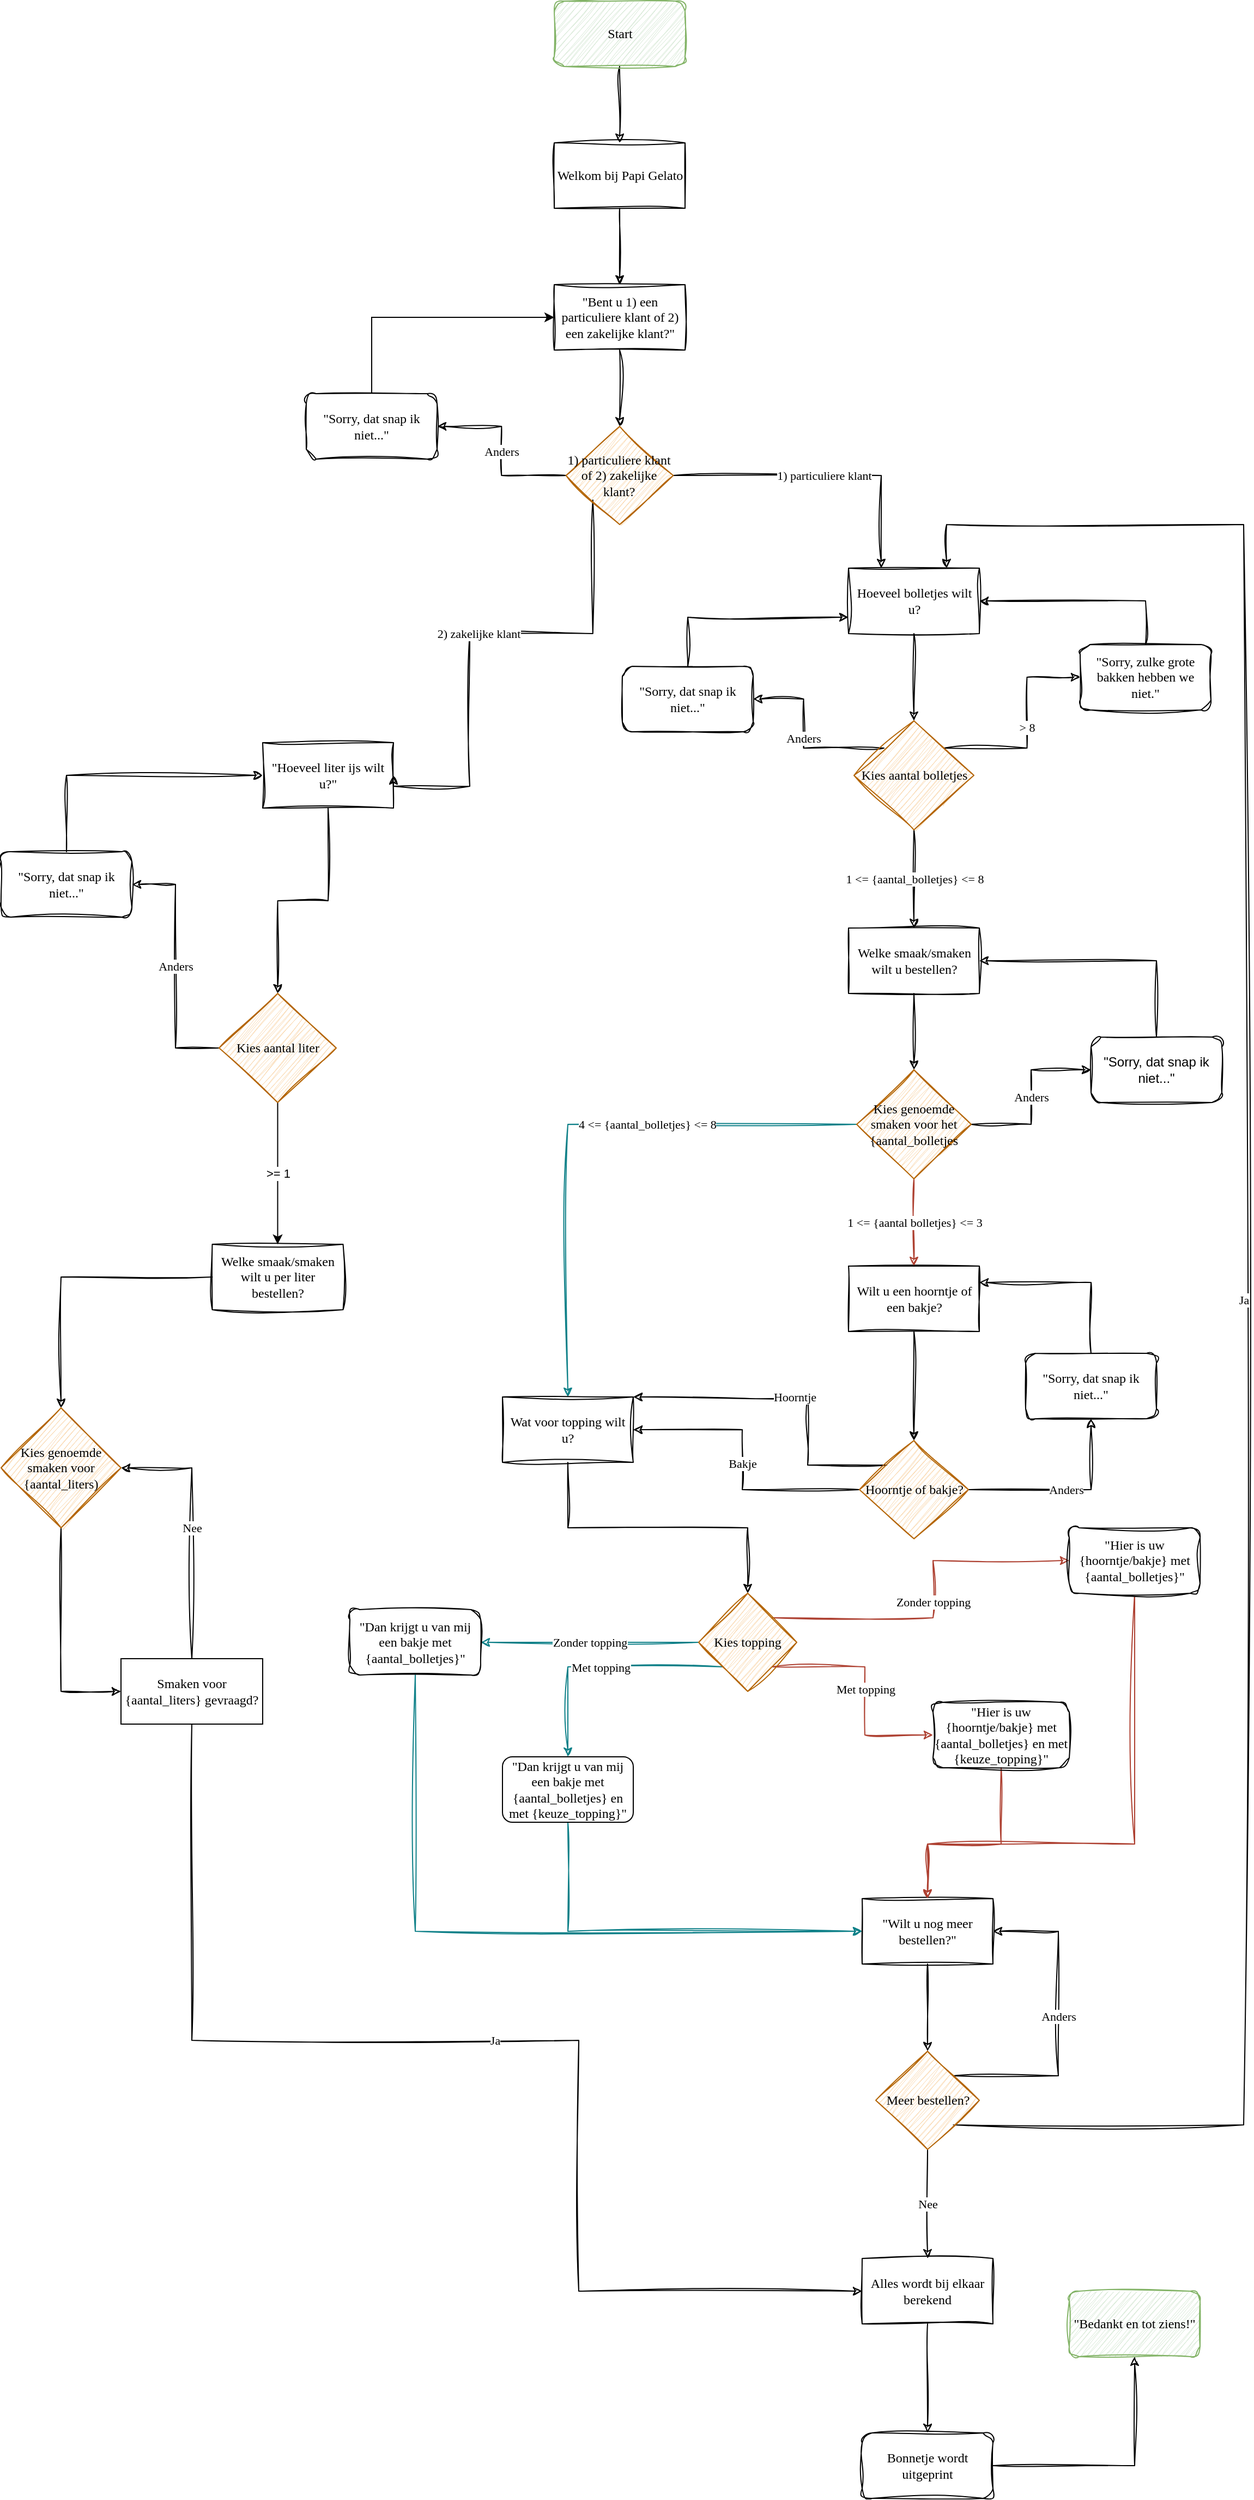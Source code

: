 <mxfile version="26.0.3">
  <diagram name="Pagina-1" id="o8SB5Iup6SPwX9aD0dav">
    <mxGraphModel dx="1737" dy="942" grid="1" gridSize="10" guides="1" tooltips="1" connect="1" arrows="1" fold="1" page="1" pageScale="1" pageWidth="1920" pageHeight="1200" math="0" shadow="0">
      <root>
        <mxCell id="0" />
        <mxCell id="1" parent="0" />
        <mxCell id="pbiHoTIueWZ6qJaHBMEw-3" style="edgeStyle=orthogonalEdgeStyle;rounded=0;orthogonalLoop=1;jettySize=auto;html=1;exitX=0.5;exitY=1;exitDx=0;exitDy=0;entryX=0.5;entryY=0;entryDx=0;entryDy=0;sketch=1;curveFitting=1;jiggle=2;" parent="1" source="pbiHoTIueWZ6qJaHBMEw-1" target="pbiHoTIueWZ6qJaHBMEw-2" edge="1">
          <mxGeometry relative="1" as="geometry" />
        </mxCell>
        <mxCell id="pbiHoTIueWZ6qJaHBMEw-1" value="Start" style="rounded=1;whiteSpace=wrap;html=1;fillColor=#d5e8d4;strokeColor=#82b366;sketch=1;curveFitting=1;jiggle=2;fontFamily=Comic Sans MS;" parent="1" vertex="1">
          <mxGeometry x="927.5" y="10" width="120" height="60" as="geometry" />
        </mxCell>
        <mxCell id="YNcxOrF_8U5oqBo-CMZo-2" style="edgeStyle=orthogonalEdgeStyle;rounded=0;orthogonalLoop=1;jettySize=auto;html=1;exitX=0.5;exitY=1;exitDx=0;exitDy=0;entryX=0.5;entryY=0;entryDx=0;entryDy=0;sketch=1;curveFitting=1;jiggle=2;" edge="1" parent="1" source="pbiHoTIueWZ6qJaHBMEw-2" target="YNcxOrF_8U5oqBo-CMZo-1">
          <mxGeometry relative="1" as="geometry" />
        </mxCell>
        <mxCell id="pbiHoTIueWZ6qJaHBMEw-2" value="Welkom bij Papi Gelato" style="rounded=0;whiteSpace=wrap;html=1;fillColor=none;sketch=1;curveFitting=1;jiggle=2;fontFamily=Comic Sans MS;" parent="1" vertex="1">
          <mxGeometry x="927.5" y="140" width="120" height="60" as="geometry" />
        </mxCell>
        <mxCell id="pbiHoTIueWZ6qJaHBMEw-7" style="edgeStyle=orthogonalEdgeStyle;rounded=0;orthogonalLoop=1;jettySize=auto;html=1;exitX=0.5;exitY=1;exitDx=0;exitDy=0;entryX=0.5;entryY=0;entryDx=0;entryDy=0;sketch=1;curveFitting=1;jiggle=2;" parent="1" source="pbiHoTIueWZ6qJaHBMEw-4" target="pbiHoTIueWZ6qJaHBMEw-6" edge="1">
          <mxGeometry relative="1" as="geometry" />
        </mxCell>
        <mxCell id="pbiHoTIueWZ6qJaHBMEw-4" value="Hoeveel bolletjes wilt u?" style="rounded=0;whiteSpace=wrap;html=1;fillColor=none;sketch=1;curveFitting=1;jiggle=2;fontFamily=Comic Sans MS;" parent="1" vertex="1">
          <mxGeometry x="1197.5" y="530" width="120" height="60" as="geometry" />
        </mxCell>
        <mxCell id="pbiHoTIueWZ6qJaHBMEw-16" value="&amp;gt; 8" style="edgeStyle=orthogonalEdgeStyle;rounded=0;orthogonalLoop=1;jettySize=auto;html=1;exitX=1;exitY=0;exitDx=0;exitDy=0;entryX=0;entryY=0.5;entryDx=0;entryDy=0;sketch=1;curveFitting=1;jiggle=2;fontFamily=Comic Sans MS;" parent="1" source="pbiHoTIueWZ6qJaHBMEw-6" target="pbiHoTIueWZ6qJaHBMEw-15" edge="1">
          <mxGeometry relative="1" as="geometry" />
        </mxCell>
        <mxCell id="pbiHoTIueWZ6qJaHBMEw-37" value="Anders" style="edgeStyle=orthogonalEdgeStyle;rounded=0;orthogonalLoop=1;jettySize=auto;html=1;exitX=0;exitY=0;exitDx=0;exitDy=0;entryX=1;entryY=0.5;entryDx=0;entryDy=0;fontFamily=Comic Sans MS;sketch=1;curveFitting=1;jiggle=2;" parent="1" source="pbiHoTIueWZ6qJaHBMEw-6" target="pbiHoTIueWZ6qJaHBMEw-21" edge="1">
          <mxGeometry relative="1" as="geometry" />
        </mxCell>
        <mxCell id="n4ZlQVNkim9csWAo9_Kt-2" value="1 &amp;lt;= {aantal_bolletjes} &amp;lt;= 8" style="edgeStyle=orthogonalEdgeStyle;rounded=0;orthogonalLoop=1;jettySize=auto;html=1;exitX=0.5;exitY=1;exitDx=0;exitDy=0;entryX=0.5;entryY=0;entryDx=0;entryDy=0;fillColor=none;sketch=1;curveFitting=1;jiggle=2;fontFamily=Comic Sans MS;" parent="1" source="pbiHoTIueWZ6qJaHBMEw-6" target="n4ZlQVNkim9csWAo9_Kt-1" edge="1">
          <mxGeometry relative="1" as="geometry" />
        </mxCell>
        <mxCell id="pbiHoTIueWZ6qJaHBMEw-6" value="Kies aantal bolletjes" style="rhombus;whiteSpace=wrap;html=1;fillColor=#fad7ac;sketch=1;curveFitting=1;jiggle=2;strokeColor=#b46504;fontFamily=Comic Sans MS;" parent="1" vertex="1">
          <mxGeometry x="1202.5" y="670" width="110" height="100" as="geometry" />
        </mxCell>
        <mxCell id="pbiHoTIueWZ6qJaHBMEw-11" style="edgeStyle=orthogonalEdgeStyle;rounded=0;orthogonalLoop=1;jettySize=auto;html=1;exitX=0.5;exitY=1;exitDx=0;exitDy=0;entryX=0.5;entryY=0;entryDx=0;entryDy=0;sketch=1;curveFitting=1;jiggle=2;" parent="1" source="pbiHoTIueWZ6qJaHBMEw-8" target="pbiHoTIueWZ6qJaHBMEw-10" edge="1">
          <mxGeometry relative="1" as="geometry" />
        </mxCell>
        <mxCell id="pbiHoTIueWZ6qJaHBMEw-8" value="Wilt u een hoorntje of een bakje?" style="rounded=0;whiteSpace=wrap;html=1;fillColor=none;sketch=1;curveFitting=1;jiggle=2;fontFamily=Comic Sans MS;" parent="1" vertex="1">
          <mxGeometry x="1197.5" y="1170" width="120" height="60" as="geometry" />
        </mxCell>
        <mxCell id="IxNQ4lG9iQUJPRrJ8nFc-10" value="Anders" style="edgeStyle=orthogonalEdgeStyle;rounded=0;orthogonalLoop=1;jettySize=auto;html=1;exitX=1;exitY=0.5;exitDx=0;exitDy=0;entryX=0.5;entryY=1;entryDx=0;entryDy=0;fontFamily=Comic Sans MS;sketch=1;curveFitting=1;jiggle=2;" parent="1" source="pbiHoTIueWZ6qJaHBMEw-10" target="pbiHoTIueWZ6qJaHBMEw-31" edge="1">
          <mxGeometry relative="1" as="geometry" />
        </mxCell>
        <mxCell id="IxNQ4lG9iQUJPRrJ8nFc-19" value="Hoorntje" style="edgeStyle=orthogonalEdgeStyle;rounded=0;orthogonalLoop=1;jettySize=auto;html=1;exitX=0;exitY=0;exitDx=0;exitDy=0;entryX=1;entryY=0;entryDx=0;entryDy=0;fontFamily=Comic Sans MS;sketch=1;curveFitting=1;jiggle=2;" parent="1" source="pbiHoTIueWZ6qJaHBMEw-10" target="IxNQ4lG9iQUJPRrJ8nFc-1" edge="1">
          <mxGeometry relative="1" as="geometry">
            <Array as="points">
              <mxPoint x="1160" y="1353" />
              <mxPoint x="1160" y="1290" />
            </Array>
          </mxGeometry>
        </mxCell>
        <mxCell id="IxNQ4lG9iQUJPRrJ8nFc-21" value="Bakje" style="edgeStyle=orthogonalEdgeStyle;rounded=0;orthogonalLoop=1;jettySize=auto;html=1;exitX=0;exitY=0.5;exitDx=0;exitDy=0;entryX=1;entryY=0.5;entryDx=0;entryDy=0;fontFamily=Comic Sans MS;sketch=1;curveFitting=1;jiggle=2;" parent="1" source="pbiHoTIueWZ6qJaHBMEw-10" target="IxNQ4lG9iQUJPRrJ8nFc-1" edge="1">
          <mxGeometry relative="1" as="geometry">
            <Array as="points">
              <mxPoint x="1100" y="1375" />
              <mxPoint x="1100" y="1320" />
            </Array>
          </mxGeometry>
        </mxCell>
        <mxCell id="pbiHoTIueWZ6qJaHBMEw-10" value="Hoorntje of bakje?" style="rhombus;whiteSpace=wrap;html=1;fillColor=#fad7ac;sketch=1;curveFitting=1;jiggle=2;fontFamily=Comic Sans MS;strokeColor=#b46504;" parent="1" vertex="1">
          <mxGeometry x="1207.5" y="1330" width="100" height="90" as="geometry" />
        </mxCell>
        <mxCell id="pbiHoTIueWZ6qJaHBMEw-18" style="edgeStyle=orthogonalEdgeStyle;rounded=0;orthogonalLoop=1;jettySize=auto;html=1;exitX=0.5;exitY=0;exitDx=0;exitDy=0;entryX=1;entryY=0.5;entryDx=0;entryDy=0;sketch=1;curveFitting=1;jiggle=2;" parent="1" source="pbiHoTIueWZ6qJaHBMEw-15" target="pbiHoTIueWZ6qJaHBMEw-4" edge="1">
          <mxGeometry relative="1" as="geometry" />
        </mxCell>
        <mxCell id="pbiHoTIueWZ6qJaHBMEw-15" value="&quot;Sorry, zulke grote bakken hebben we niet.&quot;" style="rounded=1;whiteSpace=wrap;html=1;fillColor=none;sketch=1;curveFitting=1;jiggle=2;fontFamily=Comic Sans MS;" parent="1" vertex="1">
          <mxGeometry x="1410" y="600" width="120" height="60" as="geometry" />
        </mxCell>
        <mxCell id="pbiHoTIueWZ6qJaHBMEw-36" style="edgeStyle=orthogonalEdgeStyle;rounded=0;orthogonalLoop=1;jettySize=auto;html=1;exitX=0.5;exitY=0;exitDx=0;exitDy=0;entryX=0;entryY=0.75;entryDx=0;entryDy=0;sketch=1;curveFitting=1;jiggle=2;" parent="1" source="pbiHoTIueWZ6qJaHBMEw-21" target="pbiHoTIueWZ6qJaHBMEw-4" edge="1">
          <mxGeometry relative="1" as="geometry" />
        </mxCell>
        <mxCell id="pbiHoTIueWZ6qJaHBMEw-21" value="&quot;Sorry, dat snap ik niet...&quot;" style="rounded=1;whiteSpace=wrap;html=1;fontFamily=Comic Sans MS;fillColor=none;sketch=1;curveFitting=1;jiggle=2;" parent="1" vertex="1">
          <mxGeometry x="990" y="620" width="120" height="60" as="geometry" />
        </mxCell>
        <mxCell id="IxNQ4lG9iQUJPRrJ8nFc-36" style="edgeStyle=orthogonalEdgeStyle;rounded=0;orthogonalLoop=1;jettySize=auto;html=1;exitX=0.5;exitY=1;exitDx=0;exitDy=0;entryX=0.5;entryY=0;entryDx=0;entryDy=0;fillColor=#fad9d5;strokeColor=#ae4132;sketch=1;curveFitting=1;jiggle=2;" parent="1" source="pbiHoTIueWZ6qJaHBMEw-24" target="pbiHoTIueWZ6qJaHBMEw-48" edge="1">
          <mxGeometry relative="1" as="geometry">
            <Array as="points">
              <mxPoint x="1338" y="1700" />
              <mxPoint x="1270" y="1700" />
            </Array>
          </mxGeometry>
        </mxCell>
        <mxCell id="pbiHoTIueWZ6qJaHBMEw-24" value="&quot;Hier is uw {hoorntje/bakje} met {aantal_bolletjes} en met {keuze_topping}&quot;" style="rounded=1;whiteSpace=wrap;html=1;fillColor=none;sketch=1;curveFitting=1;jiggle=2;fontFamily=Comic Sans MS;" parent="1" vertex="1">
          <mxGeometry x="1275" y="1570" width="125" height="60" as="geometry" />
        </mxCell>
        <mxCell id="IxNQ4lG9iQUJPRrJ8nFc-39" style="edgeStyle=orthogonalEdgeStyle;rounded=0;orthogonalLoop=1;jettySize=auto;html=1;exitX=0.5;exitY=0;exitDx=0;exitDy=0;entryX=1;entryY=0.25;entryDx=0;entryDy=0;sketch=1;curveFitting=1;jiggle=2;" parent="1" source="pbiHoTIueWZ6qJaHBMEw-31" target="pbiHoTIueWZ6qJaHBMEw-8" edge="1">
          <mxGeometry relative="1" as="geometry" />
        </mxCell>
        <mxCell id="pbiHoTIueWZ6qJaHBMEw-31" value="&quot;Sorry, dat snap ik niet...&quot;" style="rounded=1;whiteSpace=wrap;html=1;fillColor=none;sketch=1;curveFitting=1;jiggle=2;fontFamily=Comic Sans MS;" parent="1" vertex="1">
          <mxGeometry x="1360" y="1250" width="120" height="60" as="geometry" />
        </mxCell>
        <mxCell id="pbiHoTIueWZ6qJaHBMEw-55" value="Anders" style="edgeStyle=orthogonalEdgeStyle;rounded=0;orthogonalLoop=1;jettySize=auto;html=1;exitX=1;exitY=0;exitDx=0;exitDy=0;entryX=1;entryY=0.5;entryDx=0;entryDy=0;sketch=1;curveFitting=1;jiggle=2;fontFamily=Comic Sans MS;" parent="1" source="pbiHoTIueWZ6qJaHBMEw-34" target="pbiHoTIueWZ6qJaHBMEw-48" edge="1">
          <mxGeometry x="0.035" relative="1" as="geometry">
            <Array as="points">
              <mxPoint x="1390" y="1913" />
              <mxPoint x="1390" y="1780" />
            </Array>
            <mxPoint y="-1" as="offset" />
          </mxGeometry>
        </mxCell>
        <mxCell id="aiyrUGEM9KCyfMPsP08Q-3" value="Nee" style="edgeStyle=orthogonalEdgeStyle;rounded=0;orthogonalLoop=1;jettySize=auto;html=1;exitX=0.5;exitY=1;exitDx=0;exitDy=0;entryX=0.5;entryY=0;entryDx=0;entryDy=0;sketch=1;curveFitting=1;jiggle=2;fontFamily=Comic Sans MS;" parent="1" source="pbiHoTIueWZ6qJaHBMEw-34" target="aiyrUGEM9KCyfMPsP08Q-1" edge="1">
          <mxGeometry x="-0.012" relative="1" as="geometry">
            <mxPoint as="offset" />
          </mxGeometry>
        </mxCell>
        <mxCell id="IxNQ4lG9iQUJPRrJ8nFc-45" value="Ja" style="edgeStyle=orthogonalEdgeStyle;rounded=0;orthogonalLoop=1;jettySize=auto;html=1;exitX=1;exitY=1;exitDx=0;exitDy=0;entryX=0.75;entryY=0;entryDx=0;entryDy=0;sketch=1;curveFitting=1;jiggle=2;fontFamily=Comic Sans MS;" parent="1" source="pbiHoTIueWZ6qJaHBMEw-34" target="pbiHoTIueWZ6qJaHBMEw-4" edge="1">
          <mxGeometry relative="1" as="geometry">
            <Array as="points">
              <mxPoint x="1560" y="1958" />
              <mxPoint x="1560" y="490" />
              <mxPoint x="1288" y="490" />
            </Array>
          </mxGeometry>
        </mxCell>
        <mxCell id="pbiHoTIueWZ6qJaHBMEw-34" value="Meer bestellen?" style="rhombus;whiteSpace=wrap;html=1;fontFamily=Comic Sans MS;fillColor=#fad7ac;strokeColor=#b46504;shadow=0;rounded=0;sketch=1;curveFitting=1;jiggle=2;" parent="1" vertex="1">
          <mxGeometry x="1222.5" y="1890" width="95" height="90" as="geometry" />
        </mxCell>
        <mxCell id="pbiHoTIueWZ6qJaHBMEw-39" value="&quot;Bedankt en tot ziens!&quot;" style="rounded=1;whiteSpace=wrap;html=1;fillColor=#d5e8d4;fontFamily=Comic Sans MS;strokeColor=#82b366;sketch=1;curveFitting=1;jiggle=2;" parent="1" vertex="1">
          <mxGeometry x="1400" y="2110" width="120" height="60" as="geometry" />
        </mxCell>
        <mxCell id="pbiHoTIueWZ6qJaHBMEw-51" style="edgeStyle=orthogonalEdgeStyle;rounded=0;orthogonalLoop=1;jettySize=auto;html=1;exitX=0.5;exitY=1;exitDx=0;exitDy=0;entryX=0.5;entryY=0;entryDx=0;entryDy=0;sketch=1;curveFitting=1;jiggle=2;" parent="1" source="pbiHoTIueWZ6qJaHBMEw-48" target="pbiHoTIueWZ6qJaHBMEw-34" edge="1">
          <mxGeometry relative="1" as="geometry" />
        </mxCell>
        <mxCell id="pbiHoTIueWZ6qJaHBMEw-48" value="&quot;Wilt u nog meer bestellen?&quot;" style="rounded=0;whiteSpace=wrap;html=1;fontFamily=Comic Sans MS;fillColor=none;sketch=1;curveFitting=1;jiggle=2;" parent="1" vertex="1">
          <mxGeometry x="1210" y="1750" width="120" height="60" as="geometry" />
        </mxCell>
        <mxCell id="aiyrUGEM9KCyfMPsP08Q-4" style="edgeStyle=orthogonalEdgeStyle;rounded=0;orthogonalLoop=1;jettySize=auto;html=1;exitX=0.5;exitY=1;exitDx=0;exitDy=0;entryX=0.5;entryY=0;entryDx=0;entryDy=0;sketch=1;curveFitting=1;jiggle=2;" parent="1" source="aiyrUGEM9KCyfMPsP08Q-1" target="aiyrUGEM9KCyfMPsP08Q-2" edge="1">
          <mxGeometry relative="1" as="geometry" />
        </mxCell>
        <mxCell id="aiyrUGEM9KCyfMPsP08Q-1" value="Alles wordt bij elkaar berekend" style="rounded=0;whiteSpace=wrap;html=1;fillColor=none;sketch=1;curveFitting=1;jiggle=2;fontFamily=Comic Sans MS;" parent="1" vertex="1">
          <mxGeometry x="1210" y="2080" width="120" height="60" as="geometry" />
        </mxCell>
        <mxCell id="aiyrUGEM9KCyfMPsP08Q-5" style="edgeStyle=orthogonalEdgeStyle;rounded=0;orthogonalLoop=1;jettySize=auto;html=1;exitX=1;exitY=0.5;exitDx=0;exitDy=0;entryX=0.5;entryY=1;entryDx=0;entryDy=0;sketch=1;curveFitting=1;jiggle=2;" parent="1" source="aiyrUGEM9KCyfMPsP08Q-2" target="pbiHoTIueWZ6qJaHBMEw-39" edge="1">
          <mxGeometry relative="1" as="geometry" />
        </mxCell>
        <mxCell id="aiyrUGEM9KCyfMPsP08Q-2" value="Bonnetje wordt uitgeprint" style="rounded=1;whiteSpace=wrap;html=1;fillColor=none;sketch=1;curveFitting=1;jiggle=2;fontFamily=Comic Sans MS;" parent="1" vertex="1">
          <mxGeometry x="1210" y="2240" width="120" height="60" as="geometry" />
        </mxCell>
        <mxCell id="n4ZlQVNkim9csWAo9_Kt-5" style="edgeStyle=orthogonalEdgeStyle;rounded=0;orthogonalLoop=1;jettySize=auto;html=1;exitX=0.5;exitY=1;exitDx=0;exitDy=0;entryX=0.5;entryY=0;entryDx=0;entryDy=0;fillColor=none;sketch=1;curveFitting=1;jiggle=2;" parent="1" source="n4ZlQVNkim9csWAo9_Kt-1" target="n4ZlQVNkim9csWAo9_Kt-4" edge="1">
          <mxGeometry relative="1" as="geometry" />
        </mxCell>
        <mxCell id="n4ZlQVNkim9csWAo9_Kt-1" value="Welke smaak/smaken wilt u bestellen?" style="rounded=0;whiteSpace=wrap;html=1;fillColor=none;sketch=1;curveFitting=1;jiggle=2;fontFamily=Comic Sans MS;" parent="1" vertex="1">
          <mxGeometry x="1197.5" y="860" width="120" height="60" as="geometry" />
        </mxCell>
        <mxCell id="n4ZlQVNkim9csWAo9_Kt-7" value="1 &amp;lt;= {aantal bolletjes} &amp;lt;= 3" style="edgeStyle=orthogonalEdgeStyle;rounded=0;orthogonalLoop=1;jettySize=auto;html=1;exitX=0.5;exitY=1;exitDx=0;exitDy=0;entryX=0.5;entryY=0;entryDx=0;entryDy=0;fillColor=#fad9d5;strokeColor=#ae4132;align=center;fontFamily=Comic Sans MS;sketch=1;curveFitting=1;jiggle=2;" parent="1" source="n4ZlQVNkim9csWAo9_Kt-4" target="pbiHoTIueWZ6qJaHBMEw-8" edge="1">
          <mxGeometry relative="1" as="geometry" />
        </mxCell>
        <mxCell id="n4ZlQVNkim9csWAo9_Kt-10" value="Anders" style="edgeStyle=orthogonalEdgeStyle;rounded=0;orthogonalLoop=1;jettySize=auto;html=1;exitX=1;exitY=0.5;exitDx=0;exitDy=0;fontFamily=Comic Sans MS;sketch=1;curveFitting=1;jiggle=2;" parent="1" source="n4ZlQVNkim9csWAo9_Kt-4" target="n4ZlQVNkim9csWAo9_Kt-8" edge="1">
          <mxGeometry relative="1" as="geometry" />
        </mxCell>
        <mxCell id="IxNQ4lG9iQUJPRrJ8nFc-16" value="4 &amp;lt;= {aantal_bolletjes} &amp;lt;= 8" style="edgeStyle=orthogonalEdgeStyle;rounded=0;orthogonalLoop=1;jettySize=auto;html=1;exitX=0;exitY=0.5;exitDx=0;exitDy=0;entryX=0.5;entryY=0;entryDx=0;entryDy=0;fillColor=#b0e3e6;strokeColor=#0e8088;fontFamily=Comic Sans MS;sketch=1;curveFitting=1;jiggle=2;align=left;" parent="1" source="n4ZlQVNkim9csWAo9_Kt-4" target="IxNQ4lG9iQUJPRrJ8nFc-1" edge="1">
          <mxGeometry relative="1" as="geometry" />
        </mxCell>
        <mxCell id="n4ZlQVNkim9csWAo9_Kt-4" value="Kies genoemde smaken voor het {aantal_bolletjes" style="rhombus;whiteSpace=wrap;html=1;fillColor=#fad7ac;strokeColor=#b46504;sketch=1;curveFitting=1;jiggle=2;fontFamily=Comic Sans MS;" parent="1" vertex="1">
          <mxGeometry x="1205" y="990" width="105" height="100" as="geometry" />
        </mxCell>
        <mxCell id="n4ZlQVNkim9csWAo9_Kt-11" style="edgeStyle=orthogonalEdgeStyle;rounded=0;orthogonalLoop=1;jettySize=auto;html=1;exitX=0.5;exitY=0;exitDx=0;exitDy=0;entryX=1;entryY=0.5;entryDx=0;entryDy=0;sketch=1;curveFitting=1;jiggle=2;" parent="1" source="n4ZlQVNkim9csWAo9_Kt-8" target="n4ZlQVNkim9csWAo9_Kt-1" edge="1">
          <mxGeometry relative="1" as="geometry" />
        </mxCell>
        <mxCell id="n4ZlQVNkim9csWAo9_Kt-8" value="&quot;Sorry, dat snap ik niet...&quot;" style="rounded=1;whiteSpace=wrap;html=1;fillColor=none;sketch=1;curveFitting=1;jiggle=2;" parent="1" vertex="1">
          <mxGeometry x="1420" y="960" width="120" height="60" as="geometry" />
        </mxCell>
        <mxCell id="IxNQ4lG9iQUJPRrJ8nFc-27" style="edgeStyle=orthogonalEdgeStyle;rounded=0;orthogonalLoop=1;jettySize=auto;html=1;exitX=0.5;exitY=1;exitDx=0;exitDy=0;sketch=1;curveFitting=1;jiggle=2;" parent="1" source="IxNQ4lG9iQUJPRrJ8nFc-1" target="IxNQ4lG9iQUJPRrJ8nFc-14" edge="1">
          <mxGeometry relative="1" as="geometry" />
        </mxCell>
        <mxCell id="IxNQ4lG9iQUJPRrJ8nFc-1" value="Wat voor topping wilt u?" style="rounded=0;whiteSpace=wrap;html=1;fillColor=none;sketch=1;curveFitting=1;jiggle=2;fontFamily=Comic Sans MS;" parent="1" vertex="1">
          <mxGeometry x="880" y="1290" width="120" height="60" as="geometry" />
        </mxCell>
        <mxCell id="IxNQ4lG9iQUJPRrJ8nFc-26" value="Zonder topping" style="edgeStyle=orthogonalEdgeStyle;rounded=0;orthogonalLoop=1;jettySize=auto;html=1;exitX=0;exitY=0.5;exitDx=0;exitDy=0;entryX=1;entryY=0.5;entryDx=0;entryDy=0;fillColor=#b0e3e6;strokeColor=#0e8088;fontFamily=Comic Sans MS;sketch=1;curveFitting=1;jiggle=2;" parent="1" source="IxNQ4lG9iQUJPRrJ8nFc-14" target="IxNQ4lG9iQUJPRrJ8nFc-23" edge="1">
          <mxGeometry relative="1" as="geometry" />
        </mxCell>
        <mxCell id="IxNQ4lG9iQUJPRrJ8nFc-30" value="Met topping" style="edgeStyle=orthogonalEdgeStyle;rounded=0;orthogonalLoop=1;jettySize=auto;html=1;exitX=0;exitY=1;exitDx=0;exitDy=0;entryX=0.5;entryY=0;entryDx=0;entryDy=0;fillColor=#b0e3e6;strokeColor=#0e8088;fontFamily=Comic Sans MS;sketch=1;curveFitting=1;jiggle=2;" parent="1" source="IxNQ4lG9iQUJPRrJ8nFc-14" target="IxNQ4lG9iQUJPRrJ8nFc-28" edge="1">
          <mxGeometry relative="1" as="geometry">
            <Array as="points">
              <mxPoint x="940" y="1537" />
            </Array>
          </mxGeometry>
        </mxCell>
        <mxCell id="IxNQ4lG9iQUJPRrJ8nFc-33" value="Zonder topping" style="edgeStyle=orthogonalEdgeStyle;rounded=0;orthogonalLoop=1;jettySize=auto;html=1;exitX=1;exitY=0;exitDx=0;exitDy=0;entryX=0;entryY=0.5;entryDx=0;entryDy=0;fillColor=#fad9d5;strokeColor=#ae4132;sketch=1;curveFitting=1;jiggle=2;fontFamily=Comic Sans MS;" parent="1" source="IxNQ4lG9iQUJPRrJ8nFc-14" target="IxNQ4lG9iQUJPRrJ8nFc-29" edge="1">
          <mxGeometry relative="1" as="geometry" />
        </mxCell>
        <mxCell id="IxNQ4lG9iQUJPRrJ8nFc-34" value="Met topping" style="edgeStyle=orthogonalEdgeStyle;rounded=0;orthogonalLoop=1;jettySize=auto;html=1;exitX=1;exitY=1;exitDx=0;exitDy=0;entryX=0;entryY=0.5;entryDx=0;entryDy=0;fillColor=#fad9d5;strokeColor=#ae4132;fontFamily=Comic Sans MS;sketch=1;curveFitting=1;jiggle=2;" parent="1" source="IxNQ4lG9iQUJPRrJ8nFc-14" target="pbiHoTIueWZ6qJaHBMEw-24" edge="1">
          <mxGeometry relative="1" as="geometry" />
        </mxCell>
        <mxCell id="IxNQ4lG9iQUJPRrJ8nFc-14" value="Kies topping" style="rhombus;whiteSpace=wrap;html=1;fillColor=#fad7ac;strokeColor=#b46504;sketch=1;curveFitting=1;jiggle=2;fontFamily=Comic Sans MS;" parent="1" vertex="1">
          <mxGeometry x="1060" y="1470" width="90" height="90" as="geometry" />
        </mxCell>
        <mxCell id="IxNQ4lG9iQUJPRrJ8nFc-31" style="edgeStyle=orthogonalEdgeStyle;rounded=0;orthogonalLoop=1;jettySize=auto;html=1;exitX=0.5;exitY=1;exitDx=0;exitDy=0;entryX=0;entryY=0.5;entryDx=0;entryDy=0;fillColor=#b0e3e6;strokeColor=#0e8088;sketch=1;curveFitting=1;jiggle=2;" parent="1" source="IxNQ4lG9iQUJPRrJ8nFc-23" target="pbiHoTIueWZ6qJaHBMEw-48" edge="1">
          <mxGeometry relative="1" as="geometry" />
        </mxCell>
        <mxCell id="IxNQ4lG9iQUJPRrJ8nFc-23" value="&quot;Dan krijgt u van mij een bakje met {aantal_bolletjes}&quot;" style="rounded=1;whiteSpace=wrap;html=1;fontFamily=Comic Sans MS;fillColor=none;shadow=0;sketch=1;curveFitting=1;jiggle=2;" parent="1" vertex="1">
          <mxGeometry x="740" y="1485" width="120" height="60" as="geometry" />
        </mxCell>
        <mxCell id="IxNQ4lG9iQUJPRrJ8nFc-37" style="edgeStyle=orthogonalEdgeStyle;rounded=0;orthogonalLoop=1;jettySize=auto;html=1;exitX=0.5;exitY=1;exitDx=0;exitDy=0;entryX=0;entryY=0.5;entryDx=0;entryDy=0;fillColor=#b0e3e6;strokeColor=#0e8088;sketch=1;curveFitting=1;jiggle=2;" parent="1" source="IxNQ4lG9iQUJPRrJ8nFc-28" target="pbiHoTIueWZ6qJaHBMEw-48" edge="1">
          <mxGeometry relative="1" as="geometry" />
        </mxCell>
        <mxCell id="IxNQ4lG9iQUJPRrJ8nFc-28" value="&quot;Dan krijgt u van mij een bakje met {aantal_bolletjes} en met {keuze_topping}&quot;" style="rounded=1;whiteSpace=wrap;html=1;fontFamily=Times New Roman;" parent="1" vertex="1">
          <mxGeometry x="880" y="1620" width="120" height="60" as="geometry" />
        </mxCell>
        <mxCell id="IxNQ4lG9iQUJPRrJ8nFc-35" style="edgeStyle=orthogonalEdgeStyle;rounded=0;orthogonalLoop=1;jettySize=auto;html=1;exitX=0.5;exitY=1;exitDx=0;exitDy=0;entryX=0.5;entryY=0;entryDx=0;entryDy=0;fillColor=#fad9d5;strokeColor=#ae4132;sketch=1;curveFitting=1;jiggle=2;" parent="1" source="IxNQ4lG9iQUJPRrJ8nFc-29" target="pbiHoTIueWZ6qJaHBMEw-48" edge="1">
          <mxGeometry relative="1" as="geometry">
            <Array as="points">
              <mxPoint x="1460" y="1700" />
              <mxPoint x="1270" y="1700" />
            </Array>
          </mxGeometry>
        </mxCell>
        <mxCell id="IxNQ4lG9iQUJPRrJ8nFc-29" value="&quot;Hier is uw {hoorntje/bakje} met {aantal_bolletjes}&quot;" style="rounded=1;whiteSpace=wrap;html=1;fontFamily=Comic Sans MS;sketch=1;curveFitting=1;jiggle=2;" parent="1" vertex="1">
          <mxGeometry x="1400" y="1410" width="120" height="60" as="geometry" />
        </mxCell>
        <mxCell id="YNcxOrF_8U5oqBo-CMZo-7" style="edgeStyle=orthogonalEdgeStyle;rounded=0;orthogonalLoop=1;jettySize=auto;html=1;exitX=0.5;exitY=1;exitDx=0;exitDy=0;entryX=0.5;entryY=0;entryDx=0;entryDy=0;sketch=1;curveFitting=1;jiggle=2;" edge="1" parent="1" source="YNcxOrF_8U5oqBo-CMZo-1" target="YNcxOrF_8U5oqBo-CMZo-6">
          <mxGeometry relative="1" as="geometry" />
        </mxCell>
        <mxCell id="YNcxOrF_8U5oqBo-CMZo-1" value="&quot;Bent u 1) een particuliere klant of 2) een zakelijke klant?&quot;" style="rounded=0;whiteSpace=wrap;html=1;sketch=1;curveFitting=1;jiggle=2;fillColor=none;fontFamily=Comic Sans MS;" vertex="1" parent="1">
          <mxGeometry x="927.5" y="270" width="120" height="60" as="geometry" />
        </mxCell>
        <mxCell id="YNcxOrF_8U5oqBo-CMZo-8" value="1) particuliere klant" style="edgeStyle=orthogonalEdgeStyle;rounded=0;orthogonalLoop=1;jettySize=auto;html=1;exitX=1;exitY=0.5;exitDx=0;exitDy=0;entryX=0.25;entryY=0;entryDx=0;entryDy=0;sketch=1;curveFitting=1;jiggle=2;fontFamily=Comic Sans MS;" edge="1" parent="1" source="YNcxOrF_8U5oqBo-CMZo-6" target="pbiHoTIueWZ6qJaHBMEw-4">
          <mxGeometry relative="1" as="geometry" />
        </mxCell>
        <mxCell id="YNcxOrF_8U5oqBo-CMZo-26" value="Anders" style="edgeStyle=orthogonalEdgeStyle;rounded=0;orthogonalLoop=1;jettySize=auto;html=1;exitX=0;exitY=0.5;exitDx=0;exitDy=0;sketch=1;curveFitting=1;jiggle=2;align=center;fontFamily=Comic Sans MS;" edge="1" parent="1" source="YNcxOrF_8U5oqBo-CMZo-6" target="YNcxOrF_8U5oqBo-CMZo-22">
          <mxGeometry relative="1" as="geometry" />
        </mxCell>
        <mxCell id="YNcxOrF_8U5oqBo-CMZo-42" value="2) zakelijke klant" style="edgeStyle=orthogonalEdgeStyle;rounded=0;orthogonalLoop=1;jettySize=auto;html=1;exitX=0;exitY=1;exitDx=0;exitDy=0;entryX=1;entryY=0.5;entryDx=0;entryDy=0;fontFamily=Comic Sans MS;sketch=1;curveFitting=1;jiggle=2;" edge="1" parent="1" source="YNcxOrF_8U5oqBo-CMZo-6" target="YNcxOrF_8U5oqBo-CMZo-9">
          <mxGeometry relative="1" as="geometry">
            <Array as="points">
              <mxPoint x="963" y="590" />
              <mxPoint x="850" y="590" />
              <mxPoint x="850" y="730" />
            </Array>
          </mxGeometry>
        </mxCell>
        <mxCell id="YNcxOrF_8U5oqBo-CMZo-6" value="1) particuliere klant of 2) zakelijke klant?" style="rhombus;whiteSpace=wrap;html=1;fontFamily=Comic Sans MS;sketch=1;curveFitting=1;jiggle=2;fillColor=#fad7ac;strokeColor=#b46504;" vertex="1" parent="1">
          <mxGeometry x="938.28" y="400" width="98.44" height="90" as="geometry" />
        </mxCell>
        <mxCell id="YNcxOrF_8U5oqBo-CMZo-12" style="edgeStyle=orthogonalEdgeStyle;rounded=0;orthogonalLoop=1;jettySize=auto;html=1;exitX=0.5;exitY=1;exitDx=0;exitDy=0;entryX=0.5;entryY=0;entryDx=0;entryDy=0;sketch=1;curveFitting=1;jiggle=2;" edge="1" parent="1" source="YNcxOrF_8U5oqBo-CMZo-9" target="YNcxOrF_8U5oqBo-CMZo-11">
          <mxGeometry relative="1" as="geometry" />
        </mxCell>
        <mxCell id="YNcxOrF_8U5oqBo-CMZo-9" value="&quot;Hoeveel liter ijs wilt u?&quot;" style="rounded=0;whiteSpace=wrap;html=1;sketch=1;curveFitting=1;jiggle=2;fillColor=none;fontFamily=Comic Sans MS;" vertex="1" parent="1">
          <mxGeometry x="660" y="690" width="120" height="60" as="geometry" />
        </mxCell>
        <mxCell id="YNcxOrF_8U5oqBo-CMZo-19" value="Anders" style="edgeStyle=orthogonalEdgeStyle;rounded=0;orthogonalLoop=1;jettySize=auto;html=1;exitX=0;exitY=0.5;exitDx=0;exitDy=0;entryX=1;entryY=0.5;entryDx=0;entryDy=0;fontFamily=Comic Sans MS;sketch=1;curveFitting=1;jiggle=2;" edge="1" parent="1" source="YNcxOrF_8U5oqBo-CMZo-11" target="YNcxOrF_8U5oqBo-CMZo-16">
          <mxGeometry relative="1" as="geometry" />
        </mxCell>
        <mxCell id="YNcxOrF_8U5oqBo-CMZo-20" value="&amp;gt;= 1" style="edgeStyle=orthogonalEdgeStyle;rounded=0;orthogonalLoop=1;jettySize=auto;html=1;exitX=0.5;exitY=1;exitDx=0;exitDy=0;" edge="1" parent="1" source="YNcxOrF_8U5oqBo-CMZo-11" target="YNcxOrF_8U5oqBo-CMZo-14">
          <mxGeometry relative="1" as="geometry" />
        </mxCell>
        <mxCell id="YNcxOrF_8U5oqBo-CMZo-11" value="Kies aantal liter" style="rhombus;whiteSpace=wrap;html=1;fontFamily=Comic Sans MS;fillColor=#fad7ac;strokeColor=#b46504;sketch=1;curveFitting=1;jiggle=2;" vertex="1" parent="1">
          <mxGeometry x="620" y="920" width="107.5" height="100" as="geometry" />
        </mxCell>
        <mxCell id="YNcxOrF_8U5oqBo-CMZo-29" style="edgeStyle=orthogonalEdgeStyle;rounded=0;orthogonalLoop=1;jettySize=auto;html=1;exitX=0;exitY=0.5;exitDx=0;exitDy=0;sketch=1;curveFitting=1;jiggle=2;" edge="1" parent="1" source="YNcxOrF_8U5oqBo-CMZo-14" target="YNcxOrF_8U5oqBo-CMZo-28">
          <mxGeometry relative="1" as="geometry" />
        </mxCell>
        <mxCell id="YNcxOrF_8U5oqBo-CMZo-14" value="Welke smaak/smaken wilt u per liter bestellen?" style="rounded=0;whiteSpace=wrap;html=1;fillColor=none;sketch=1;curveFitting=1;jiggle=2;fontFamily=Comic Sans MS;" vertex="1" parent="1">
          <mxGeometry x="613.75" y="1150" width="120" height="60" as="geometry" />
        </mxCell>
        <mxCell id="YNcxOrF_8U5oqBo-CMZo-18" style="edgeStyle=orthogonalEdgeStyle;rounded=0;orthogonalLoop=1;jettySize=auto;html=1;exitX=0.5;exitY=0;exitDx=0;exitDy=0;entryX=0;entryY=0.5;entryDx=0;entryDy=0;sketch=1;curveFitting=1;jiggle=2;" edge="1" parent="1" source="YNcxOrF_8U5oqBo-CMZo-16" target="YNcxOrF_8U5oqBo-CMZo-9">
          <mxGeometry relative="1" as="geometry" />
        </mxCell>
        <mxCell id="YNcxOrF_8U5oqBo-CMZo-16" value="&quot;Sorry, dat snap ik niet...&quot;" style="rounded=1;whiteSpace=wrap;html=1;fontFamily=Comic Sans MS;fillColor=none;sketch=1;curveFitting=1;jiggle=2;" vertex="1" parent="1">
          <mxGeometry x="420" y="790" width="120" height="60" as="geometry" />
        </mxCell>
        <mxCell id="YNcxOrF_8U5oqBo-CMZo-25" style="edgeStyle=orthogonalEdgeStyle;rounded=0;orthogonalLoop=1;jettySize=auto;html=1;exitX=0.5;exitY=0;exitDx=0;exitDy=0;entryX=0;entryY=0.5;entryDx=0;entryDy=0;" edge="1" parent="1" source="YNcxOrF_8U5oqBo-CMZo-22" target="YNcxOrF_8U5oqBo-CMZo-1">
          <mxGeometry relative="1" as="geometry" />
        </mxCell>
        <mxCell id="YNcxOrF_8U5oqBo-CMZo-22" value="&quot;Sorry, dat snap ik niet...&quot;" style="rounded=1;whiteSpace=wrap;html=1;fontFamily=Comic Sans MS;fillColor=none;sketch=1;curveFitting=1;jiggle=2;" vertex="1" parent="1">
          <mxGeometry x="700" y="370" width="120" height="60" as="geometry" />
        </mxCell>
        <mxCell id="YNcxOrF_8U5oqBo-CMZo-33" style="edgeStyle=orthogonalEdgeStyle;rounded=0;orthogonalLoop=1;jettySize=auto;html=1;exitX=0.5;exitY=1;exitDx=0;exitDy=0;entryX=0;entryY=0.5;entryDx=0;entryDy=0;fillColor=none;sketch=1;curveFitting=1;jiggle=2;" edge="1" parent="1" source="YNcxOrF_8U5oqBo-CMZo-28" target="YNcxOrF_8U5oqBo-CMZo-31">
          <mxGeometry relative="1" as="geometry" />
        </mxCell>
        <mxCell id="YNcxOrF_8U5oqBo-CMZo-28" value="Kies genoemde smaken voor {aantal_liters)" style="rhombus;whiteSpace=wrap;html=1;fontFamily=Comic Sans MS;sketch=1;curveFitting=1;jiggle=2;fillColor=#fad7ac;strokeColor=#b46504;" vertex="1" parent="1">
          <mxGeometry x="420" y="1300" width="110" height="110" as="geometry" />
        </mxCell>
        <mxCell id="YNcxOrF_8U5oqBo-CMZo-34" value="Nee" style="edgeStyle=orthogonalEdgeStyle;rounded=0;orthogonalLoop=1;jettySize=auto;html=1;exitX=0.5;exitY=0;exitDx=0;exitDy=0;entryX=1;entryY=0.5;entryDx=0;entryDy=0;fontFamily=Comic Sans MS;sketch=1;curveFitting=1;jiggle=2;" edge="1" parent="1" source="YNcxOrF_8U5oqBo-CMZo-31" target="YNcxOrF_8U5oqBo-CMZo-28">
          <mxGeometry relative="1" as="geometry" />
        </mxCell>
        <mxCell id="YNcxOrF_8U5oqBo-CMZo-45" value="Ja" style="edgeStyle=orthogonalEdgeStyle;rounded=0;orthogonalLoop=1;jettySize=auto;html=1;exitX=0.5;exitY=1;exitDx=0;exitDy=0;entryX=0;entryY=0.5;entryDx=0;entryDy=0;fontFamily=Comic Sans MS;sketch=1;curveFitting=1;jiggle=2;" edge="1" parent="1" source="YNcxOrF_8U5oqBo-CMZo-31" target="aiyrUGEM9KCyfMPsP08Q-1">
          <mxGeometry relative="1" as="geometry">
            <Array as="points">
              <mxPoint x="595" y="1880" />
              <mxPoint x="950" y="1880" />
              <mxPoint x="950" y="2110" />
            </Array>
          </mxGeometry>
        </mxCell>
        <mxCell id="YNcxOrF_8U5oqBo-CMZo-31" value="Smaken voor {aantal_liters} gevraagd?" style="rounded=0;whiteSpace=wrap;html=1;fontFamily=Comic Sans MS;fillColor=none;" vertex="1" parent="1">
          <mxGeometry x="530" y="1530" width="130" height="60" as="geometry" />
        </mxCell>
      </root>
    </mxGraphModel>
  </diagram>
</mxfile>
